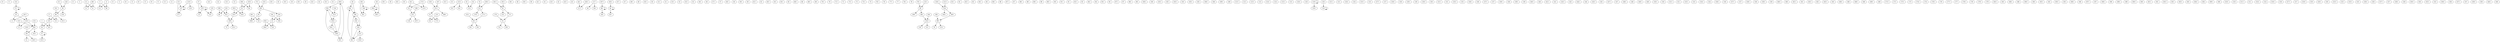 digraph adj {
graph [k=45]
edge [d=-44]
"0+" [l=1882 C=17362]
"0-" [l=1882 C=17362]
"1+" [l=1110 C=10861]
"1-" [l=1110 C=10861]
"2+" [l=629 C=5640]
"2-" [l=629 C=5640]
"3+" [l=1256 C=11554]
"3-" [l=1256 C=11554]
"4+" [l=50 C=47]
"4-" [l=50 C=47]
"5+" [l=106 C=354]
"5-" [l=106 C=354]
"6+" [l=130 C=418]
"6-" [l=130 C=418]
"8+" [l=112 C=382]
"8-" [l=112 C=382]
"9+" [l=549 C=4578]
"9-" [l=549 C=4578]
"10+" [l=3098 C=30546]
"10-" [l=3098 C=30546]
"11+" [l=249 C=1013]
"11-" [l=249 C=1013]
"12+" [l=1654 C=16373]
"12-" [l=1654 C=16373]
"13+" [l=4435 C=43708]
"13-" [l=4435 C=43708]
"14+" [l=399 C=3495]
"14-" [l=399 C=3495]
"15+" [l=105 C=417]
"15-" [l=105 C=417]
"16+" [l=594 C=5745]
"16-" [l=594 C=5745]
"17+" [l=1628 C=15368]
"17-" [l=1628 C=15368]
"18+" [l=151 C=896]
"18-" [l=151 C=896]
"19+" [l=149 C=406]
"19-" [l=149 C=406]
"20+" [l=108 C=391]
"20-" [l=108 C=391]
"21+" [l=208 C=1717]
"21-" [l=208 C=1717]
"22+" [l=67 C=234]
"22-" [l=67 C=234]
"23+" [l=90 C=434]
"23-" [l=90 C=434]
"24+" [l=111 C=330]
"24-" [l=111 C=330]
"25+" [l=3855 C=36225]
"25-" [l=3855 C=36225]
"26+" [l=1674 C=17595]
"26-" [l=1674 C=17595]
"27+" [l=929 C=8634]
"27-" [l=929 C=8634]
"28+" [l=1009 C=9529]
"28-" [l=1009 C=9529]
"29+" [l=571 C=5446]
"29-" [l=571 C=5446]
"30+" [l=1666 C=16268]
"30-" [l=1666 C=16268]
"31+" [l=553 C=4428]
"31-" [l=553 C=4428]
"32+" [l=842 C=7700]
"32-" [l=842 C=7700]
"33+" [l=815 C=7745]
"33-" [l=815 C=7745]
"34+" [l=1835 C=16878]
"34-" [l=1835 C=16878]
"35+" [l=47 C=96]
"35-" [l=47 C=96]
"36+" [l=129 C=682]
"36-" [l=129 C=682]
"37+" [l=45 C=15]
"37-" [l=45 C=15]
"38+" [l=59 C=446]
"38-" [l=59 C=446]
"39+" [l=1412 C=13683]
"39-" [l=1412 C=13683]
"41+" [l=135 C=760]
"41-" [l=135 C=760]
"42+" [l=2001 C=20643]
"42-" [l=2001 C=20643]
"43+" [l=1048 C=8803]
"43-" [l=1048 C=8803]
"44+" [l=1897 C=18252]
"44-" [l=1897 C=18252]
"46+" [l=78 C=1127]
"46-" [l=78 C=1127]
"47+" [l=2099 C=21848]
"47-" [l=2099 C=21848]
"49+" [l=3128 C=30188]
"49-" [l=3128 C=30188]
"50+" [l=3831 C=36257]
"50-" [l=3831 C=36257]
"51+" [l=184 C=991]
"51-" [l=184 C=991]
"53+" [l=953 C=9610]
"53-" [l=953 C=9610]
"54+" [l=71 C=208]
"54-" [l=71 C=208]
"55+" [l=127 C=597]
"55-" [l=127 C=597]
"56+" [l=2060 C=17224]
"56-" [l=2060 C=17224]
"57+" [l=1787 C=14316]
"57-" [l=1787 C=14316]
"58+" [l=1547 C=14456]
"58-" [l=1547 C=14456]
"59+" [l=492 C=3650]
"59-" [l=492 C=3650]
"60+" [l=153 C=987]
"60-" [l=153 C=987]
"61+" [l=3254 C=33194]
"61-" [l=3254 C=33194]
"62+" [l=51 C=59]
"62-" [l=51 C=59]
"63+" [l=93 C=219]
"63-" [l=93 C=219]
"64+" [l=671 C=5153]
"64-" [l=671 C=5153]
"65+" [l=630 C=5963]
"65-" [l=630 C=5963]
"66+" [l=127 C=473]
"66-" [l=127 C=473]
"68+" [l=163 C=961]
"68-" [l=163 C=961]
"69+" [l=437 C=3191]
"69-" [l=437 C=3191]
"70+" [l=1286 C=12983]
"70-" [l=1286 C=12983]
"71+" [l=537 C=4093]
"71-" [l=537 C=4093]
"72+" [l=1041 C=9824]
"72-" [l=1041 C=9824]
"73+" [l=3292 C=34348]
"73-" [l=3292 C=34348]
"74+" [l=622 C=4992]
"74-" [l=622 C=4992]
"75+" [l=97 C=313]
"75-" [l=97 C=313]
"76+" [l=165 C=1091]
"76-" [l=165 C=1091]
"77+" [l=95 C=197]
"77-" [l=95 C=197]
"78+" [l=153 C=1075]
"78-" [l=153 C=1075]
"79+" [l=1453 C=13685]
"79-" [l=1453 C=13685]
"80+" [l=69 C=1140]
"80-" [l=69 C=1140]
"81+" [l=1094 C=9459]
"81-" [l=1094 C=9459]
"82+" [l=153 C=618]
"82-" [l=153 C=618]
"84+" [l=89 C=526]
"84-" [l=89 C=526]
"85+" [l=477 C=3922]
"85-" [l=477 C=3922]
"86+" [l=2297 C=21987]
"86-" [l=2297 C=21987]
"87+" [l=102 C=338]
"87-" [l=102 C=338]
"88+" [l=2452 C=23362]
"88-" [l=2452 C=23362]
"89+" [l=115 C=413]
"89-" [l=115 C=413]
"90+" [l=343 C=2751]
"90-" [l=343 C=2751]
"91+" [l=3934 C=38772]
"91-" [l=3934 C=38772]
"92+" [l=133 C=442]
"92-" [l=133 C=442]
"93+" [l=143 C=1049]
"93-" [l=143 C=1049]
"94+" [l=709 C=4827]
"94-" [l=709 C=4827]
"95+" [l=116 C=739]
"95-" [l=116 C=739]
"96+" [l=67 C=186]
"96-" [l=67 C=186]
"97+" [l=325 C=1697]
"97-" [l=325 C=1697]
"98+" [l=184 C=735]
"98-" [l=184 C=735]
"99+" [l=50 C=102]
"99-" [l=50 C=102]
"100+" [l=117 C=315]
"100-" [l=117 C=315]
"101+" [l=205 C=1057]
"101-" [l=205 C=1057]
"102+" [l=380 C=2746]
"102-" [l=380 C=2746]
"103+" [l=582 C=3983]
"103-" [l=582 C=3983]
"104+" [l=47 C=184]
"104-" [l=47 C=184]
"105+" [l=112 C=676]
"105-" [l=112 C=676]
"106+" [l=4121 C=36881]
"106-" [l=4121 C=36881]
"107+" [l=45 C=6]
"107-" [l=45 C=6]
"108+" [l=195 C=997]
"108-" [l=195 C=997]
"109+" [l=247 C=1898]
"109-" [l=247 C=1898]
"110+" [l=435 C=3628]
"110-" [l=435 C=3628]
"112+" [l=1579 C=12958]
"112-" [l=1579 C=12958]
"113+" [l=128 C=589]
"113-" [l=128 C=589]
"114+" [l=106 C=470]
"114-" [l=106 C=470]
"115+" [l=232 C=1229]
"115-" [l=232 C=1229]
"116+" [l=167 C=899]
"116-" [l=167 C=899]
"117+" [l=2629 C=22870]
"117-" [l=2629 C=22870]
"118+" [l=363 C=2415]
"118-" [l=363 C=2415]
"119+" [l=48 C=77]
"119-" [l=48 C=77]
"120+" [l=4018 C=41714]
"120-" [l=4018 C=41714]
"121+" [l=99 C=309]
"121-" [l=99 C=309]
"122+" [l=709 C=6882]
"122-" [l=709 C=6882]
"123+" [l=2727 C=25332]
"123-" [l=2727 C=25332]
"124+" [l=1100 C=9689]
"124-" [l=1100 C=9689]
"125+" [l=122 C=369]
"125-" [l=122 C=369]
"126+" [l=1379 C=12388]
"126-" [l=1379 C=12388]
"127+" [l=3981 C=40932]
"127-" [l=3981 C=40932]
"128+" [l=1550 C=17273]
"128-" [l=1550 C=17273]
"129+" [l=918 C=7897]
"129-" [l=918 C=7897]
"130+" [l=726 C=7043]
"130-" [l=726 C=7043]
"131+" [l=2369 C=21322]
"131-" [l=2369 C=21322]
"132+" [l=1013 C=9658]
"132-" [l=1013 C=9658]
"133+" [l=1263 C=12038]
"133-" [l=1263 C=12038]
"134+" [l=2156 C=23000]
"134-" [l=2156 C=23000]
"135+" [l=1378 C=13026]
"135-" [l=1378 C=13026]
"136+" [l=189 C=653]
"136-" [l=189 C=653]
"137+" [l=1506 C=12432]
"137-" [l=1506 C=12432]
"138+" [l=110 C=516]
"138-" [l=110 C=516]
"139+" [l=908 C=9266]
"139-" [l=908 C=9266]
"140+" [l=2038 C=19872]
"140-" [l=2038 C=19872]
"141+" [l=1336 C=12878]
"141-" [l=1336 C=12878]
"142+" [l=214 C=1213]
"142-" [l=214 C=1213]
"143+" [l=158 C=782]
"143-" [l=158 C=782]
"144+" [l=1027 C=8530]
"144-" [l=1027 C=8530]
"145+" [l=184 C=911]
"145-" [l=184 C=911]
"147+" [l=262 C=2008]
"147-" [l=262 C=2008]
"148+" [l=481 C=4608]
"148-" [l=481 C=4608]
"149+" [l=171 C=1079]
"149-" [l=171 C=1079]
"150+" [l=151 C=448]
"150-" [l=151 C=448]
"151+" [l=209 C=1078]
"151-" [l=209 C=1078]
"152+" [l=412 C=3635]
"152-" [l=412 C=3635]
"153+" [l=90 C=338]
"153-" [l=90 C=338]
"154+" [l=464 C=2924]
"154-" [l=464 C=2924]
"155+" [l=49 C=32]
"155-" [l=49 C=32]
"156+" [l=633 C=4658]
"156-" [l=633 C=4658]
"157+" [l=3305 C=29233]
"157-" [l=3305 C=29233]
"158+" [l=114 C=657]
"158-" [l=114 C=657]
"159+" [l=118 C=431]
"159-" [l=118 C=431]
"160+" [l=1767 C=15582]
"160-" [l=1767 C=15582]
"161+" [l=97 C=303]
"161-" [l=97 C=303]
"162+" [l=232 C=931]
"162-" [l=232 C=931]
"163+" [l=146 C=460]
"163-" [l=146 C=460]
"164+" [l=2350 C=23476]
"164-" [l=2350 C=23476]
"165+" [l=5644 C=57714]
"165-" [l=5644 C=57714]
"166+" [l=960 C=9535]
"166-" [l=960 C=9535]
"167+" [l=642 C=6334]
"167-" [l=642 C=6334]
"168+" [l=593 C=5465]
"168-" [l=593 C=5465]
"169+" [l=342 C=2618]
"169-" [l=342 C=2618]
"170+" [l=1221 C=10731]
"170-" [l=1221 C=10731]
"171+" [l=118 C=560]
"171-" [l=118 C=560]
"172+" [l=346 C=2781]
"172-" [l=346 C=2781]
"173+" [l=925 C=7279]
"173-" [l=925 C=7279]
"174+" [l=1621 C=14701]
"174-" [l=1621 C=14701]
"175+" [l=56 C=165]
"175-" [l=56 C=165]
"176+" [l=196 C=1260]
"176-" [l=196 C=1260]
"177+" [l=3373 C=33775]
"177-" [l=3373 C=33775]
"178+" [l=191 C=778]
"178-" [l=191 C=778]
"179+" [l=4035 C=37904]
"179-" [l=4035 C=37904]
"180+" [l=124 C=604]
"180-" [l=124 C=604]
"181+" [l=1529 C=14971]
"181-" [l=1529 C=14971]
"182+" [l=118 C=464]
"182-" [l=118 C=464]
"183+" [l=630 C=6079]
"183-" [l=630 C=6079]
"184+" [l=89 C=427]
"184-" [l=89 C=427]
"185+" [l=99 C=619]
"185-" [l=99 C=619]
"186+" [l=458 C=3548]
"186-" [l=458 C=3548]
"187+" [l=67 C=156]
"187-" [l=67 C=156]
"188+" [l=1157 C=10111]
"188-" [l=1157 C=10111]
"189+" [l=953 C=8370]
"189-" [l=953 C=8370]
"190+" [l=1097 C=8653]
"190-" [l=1097 C=8653]
"191+" [l=127 C=550]
"191-" [l=127 C=550]
"192+" [l=196 C=1048]
"192-" [l=196 C=1048]
"193+" [l=505 C=3424]
"193-" [l=505 C=3424]
"194+" [l=89 C=460]
"194-" [l=89 C=460]
"195+" [l=2072 C=22453]
"195-" [l=2072 C=22453]
"196+" [l=2642 C=24493]
"196-" [l=2642 C=24493]
"197+" [l=240 C=935]
"197-" [l=240 C=935]
"198+" [l=122 C=294]
"198-" [l=122 C=294]
"199+" [l=2032 C=18312]
"199-" [l=2032 C=18312]
"200+" [l=4141 C=42038]
"200-" [l=4141 C=42038]
"201+" [l=349 C=2827]
"201-" [l=349 C=2827]
"202+" [l=101 C=441]
"202-" [l=101 C=441]
"203+" [l=3490 C=30200]
"203-" [l=3490 C=30200]
"204+" [l=834 C=7780]
"204-" [l=834 C=7780]
"205+" [l=902 C=7710]
"205-" [l=902 C=7710]
"206+" [l=653 C=6629]
"206-" [l=653 C=6629]
"207+" [l=505 C=3627]
"207-" [l=505 C=3627]
"208+" [l=511 C=4494]
"208-" [l=511 C=4494]
"209+" [l=1119 C=10797]
"209-" [l=1119 C=10797]
"210+" [l=1530 C=13656]
"210-" [l=1530 C=13656]
"211+" [l=223 C=1835]
"211-" [l=223 C=1835]
"212+" [l=111 C=476]
"212-" [l=111 C=476]
"213+" [l=67 C=563]
"213-" [l=67 C=563]
"214+" [l=2740 C=24487]
"214-" [l=2740 C=24487]
"215+" [l=2327 C=19926]
"215-" [l=2327 C=19926]
"216+" [l=1510 C=13204]
"216-" [l=1510 C=13204]
"217+" [l=94 C=335]
"217-" [l=94 C=335]
"218+" [l=324 C=2108]
"218-" [l=324 C=2108]
"219+" [l=136 C=623]
"219-" [l=136 C=623]
"220+" [l=2046 C=18640]
"220-" [l=2046 C=18640]
"221+" [l=1456 C=13115]
"221-" [l=1456 C=13115]
"222+" [l=864 C=8346]
"222-" [l=864 C=8346]
"223+" [l=4315 C=41994]
"223-" [l=4315 C=41994]
"224+" [l=45 C=11]
"224-" [l=45 C=11]
"225+" [l=2265 C=21240]
"225-" [l=2265 C=21240]
"226+" [l=907 C=7699]
"226-" [l=907 C=7699]
"227+" [l=1495 C=15457]
"227-" [l=1495 C=15457]
"228+" [l=1564 C=15680]
"228-" [l=1564 C=15680]
"230+" [l=95 C=338]
"230-" [l=95 C=338]
"231+" [l=54 C=185]
"231-" [l=54 C=185]
"232+" [l=378 C=2569]
"232-" [l=378 C=2569]
"233+" [l=413 C=3005]
"233-" [l=413 C=3005]
"234+" [l=109 C=364]
"234-" [l=109 C=364]
"235+" [l=1429 C=14854]
"235-" [l=1429 C=14854]
"236+" [l=96 C=225]
"236-" [l=96 C=225]
"237+" [l=91 C=440]
"237-" [l=91 C=440]
"238+" [l=47 C=150]
"238-" [l=47 C=150]
"239+" [l=139 C=372]
"239-" [l=139 C=372]
"240+" [l=992 C=9521]
"240-" [l=992 C=9521]
"1-" -> "10+"
"1-" -> "187-"
"3-" -> "12+"
"3-" -> "68-"
"4-" -> "12+"
"4-" -> "68-"
"10+" -> "37-"
"10-" -> "1+"
"10-" -> "155+"
"12-" -> "3+"
"12-" -> "4+"
"13+" -> "27+"
"13+" -> "107-" [d=-43]
"16+" -> "60-"
"16+" -> "93+"
"17-" -> "23-"
"17-" -> "155-"
"21+" -> "38-"
"22+" -> "234+"
"22+" -> "235+"
"22-" -> "208+"
"22-" -> "233-"
"23+" -> "17+"
"23+" -> "96+" [d=-42]
"26-" -> "194-"
"26-" -> "238-" [d=-42]
"27-" -> "13-"
"27-" -> "107+"
"28-" -> "184+"
"28-" -> "185+"
"31+" -> "231-"
"31-" -> "54-"
"31-" -> "175-"
"33-" -> "215-"
"34-" -> "215-"
"35+" -> "170+"
"35+" -> "171+"
"35-" -> "74+"
"35-" -> "205-"
"37+" -> "10-"
"37+" -> "37+" [d=-43]
"37-" -> "152+"
"37-" -> "37-" [d=-43]
"38+" -> "21-"
"38+" -> "143+"
"38-" -> "218-"
"38-" -> "96-" [d=-14]
"44+" -> "117+"
"46+" -> "165-"
"46+" -> "46+" [d=-26]
"46-" -> "207-"
"46-" -> "46-" [d=-26]
"54+" -> "31+"
"54+" -> "123+"
"60+" -> "16-"
"60+" -> "206+"
"62+" -> "181-"
"62+" -> "191-"
"62-" -> "132-"
"62-" -> "171-"
"64+" -> "208+"
"64+" -> "233-"
"68+" -> "3+"
"68+" -> "4+"
"73+" -> "189-"
"74-" -> "35+"
"79+" -> "99-"
"80+" -> "104+" [d=-36]
"80+" -> "213+" [d=-16]
"80-" -> "194-"
"80-" -> "238-" [d=-42]
"84+" -> "238+"
"84-" -> "104-"
"93+" -> "189+"
"93-" -> "16-"
"93-" -> "206+"
"96+" -> "101+"
"96+" -> "38+" [d=-14]
"96-" -> "221+"
"96-" -> "23-" [d=-42]
"96-" -> "155-" [d=-42]
"99+" -> "79-"
"99+" -> "122+"
"99-" -> "108+"
"99-" -> "180-"
"101-" -> "96-"
"104+" -> "84+"
"104+" -> "238+" [d=-42]
"104-" -> "213-"
"104-" -> "80-" [d=-36]
"107+" -> "110-" [d=-32]
"107+" -> "13-" [d=-43]
"107+" -> "107+" [d=-43]
"107-" -> "27+"
"107-" -> "107-" [d=-43]
"108-" -> "99+"
"110+" -> "133+"
"110+" -> "107-" [d=-32]
"117-" -> "44-"
"117-" -> "182-"
"118+" -> "231+"
"119+" -> "119+"
"119+" -> "120+"
"119-" -> "119-"
"120-" -> "119-"
"122-" -> "99-"
"123-" -> "54-"
"123-" -> "175-"
"126+" -> "224-"
"132+" -> "62+"
"133-" -> "110-"
"134-" -> "213+"
"143-" -> "38-"
"152-" -> "37+"
"155+" -> "17+"
"155+" -> "96+" [d=-42]
"155-" -> "10+"
"155-" -> "187-"
"164-" -> "224+"
"165+" -> "46-"
"167-" -> "231+"
"170-" -> "35-"
"171+" -> "62+"
"171-" -> "35-"
"175+" -> "31+"
"175+" -> "123+"
"180+" -> "99+"
"180-" -> "224+"
"181+" -> "62-"
"182+" -> "117+"
"184+" -> "184+"
"184+" -> "185+"
"184-" -> "28+"
"184-" -> "184-"
"185-" -> "28+"
"185-" -> "184-"
"187+" -> "1+"
"187+" -> "155+"
"188-" -> "231-"
"189+" -> "73-"
"189+" -> "225+"
"189-" -> "93-"
"189-" -> "235-"
"191+" -> "62-"
"194+" -> "26+"
"194+" -> "80+"
"194-" -> "238-"
"195+" -> "234+"
"195+" -> "235+"
"205+" -> "35+"
"206-" -> "60-"
"206-" -> "93+"
"207+" -> "46+"
"208-" -> "22+"
"208-" -> "64-"
"212+" -> "224-"
"213+" -> "104+"
"213-" -> "134+"
"213-" -> "80-" [d=-16]
"215+" -> "33+"
"215+" -> "34+"
"218+" -> "38+"
"221-" -> "96+"
"224+" -> "126-"
"224+" -> "212-"
"224-" -> "164+"
"224-" -> "180+"
"225-" -> "189-"
"231+" -> "31-"
"231+" -> "188+"
"231-" -> "118-"
"231-" -> "167+"
"233+" -> "22+"
"233+" -> "64-"
"234-" -> "22-"
"234-" -> "195-"
"235+" -> "189+"
"235-" -> "22-"
"235-" -> "195-"
"238+" -> "194+"
"238+" -> "26+" [d=-42]
"238+" -> "80+" [d=-42]
"238-" -> "84-"
"238-" -> "104-" [d=-42]
}
